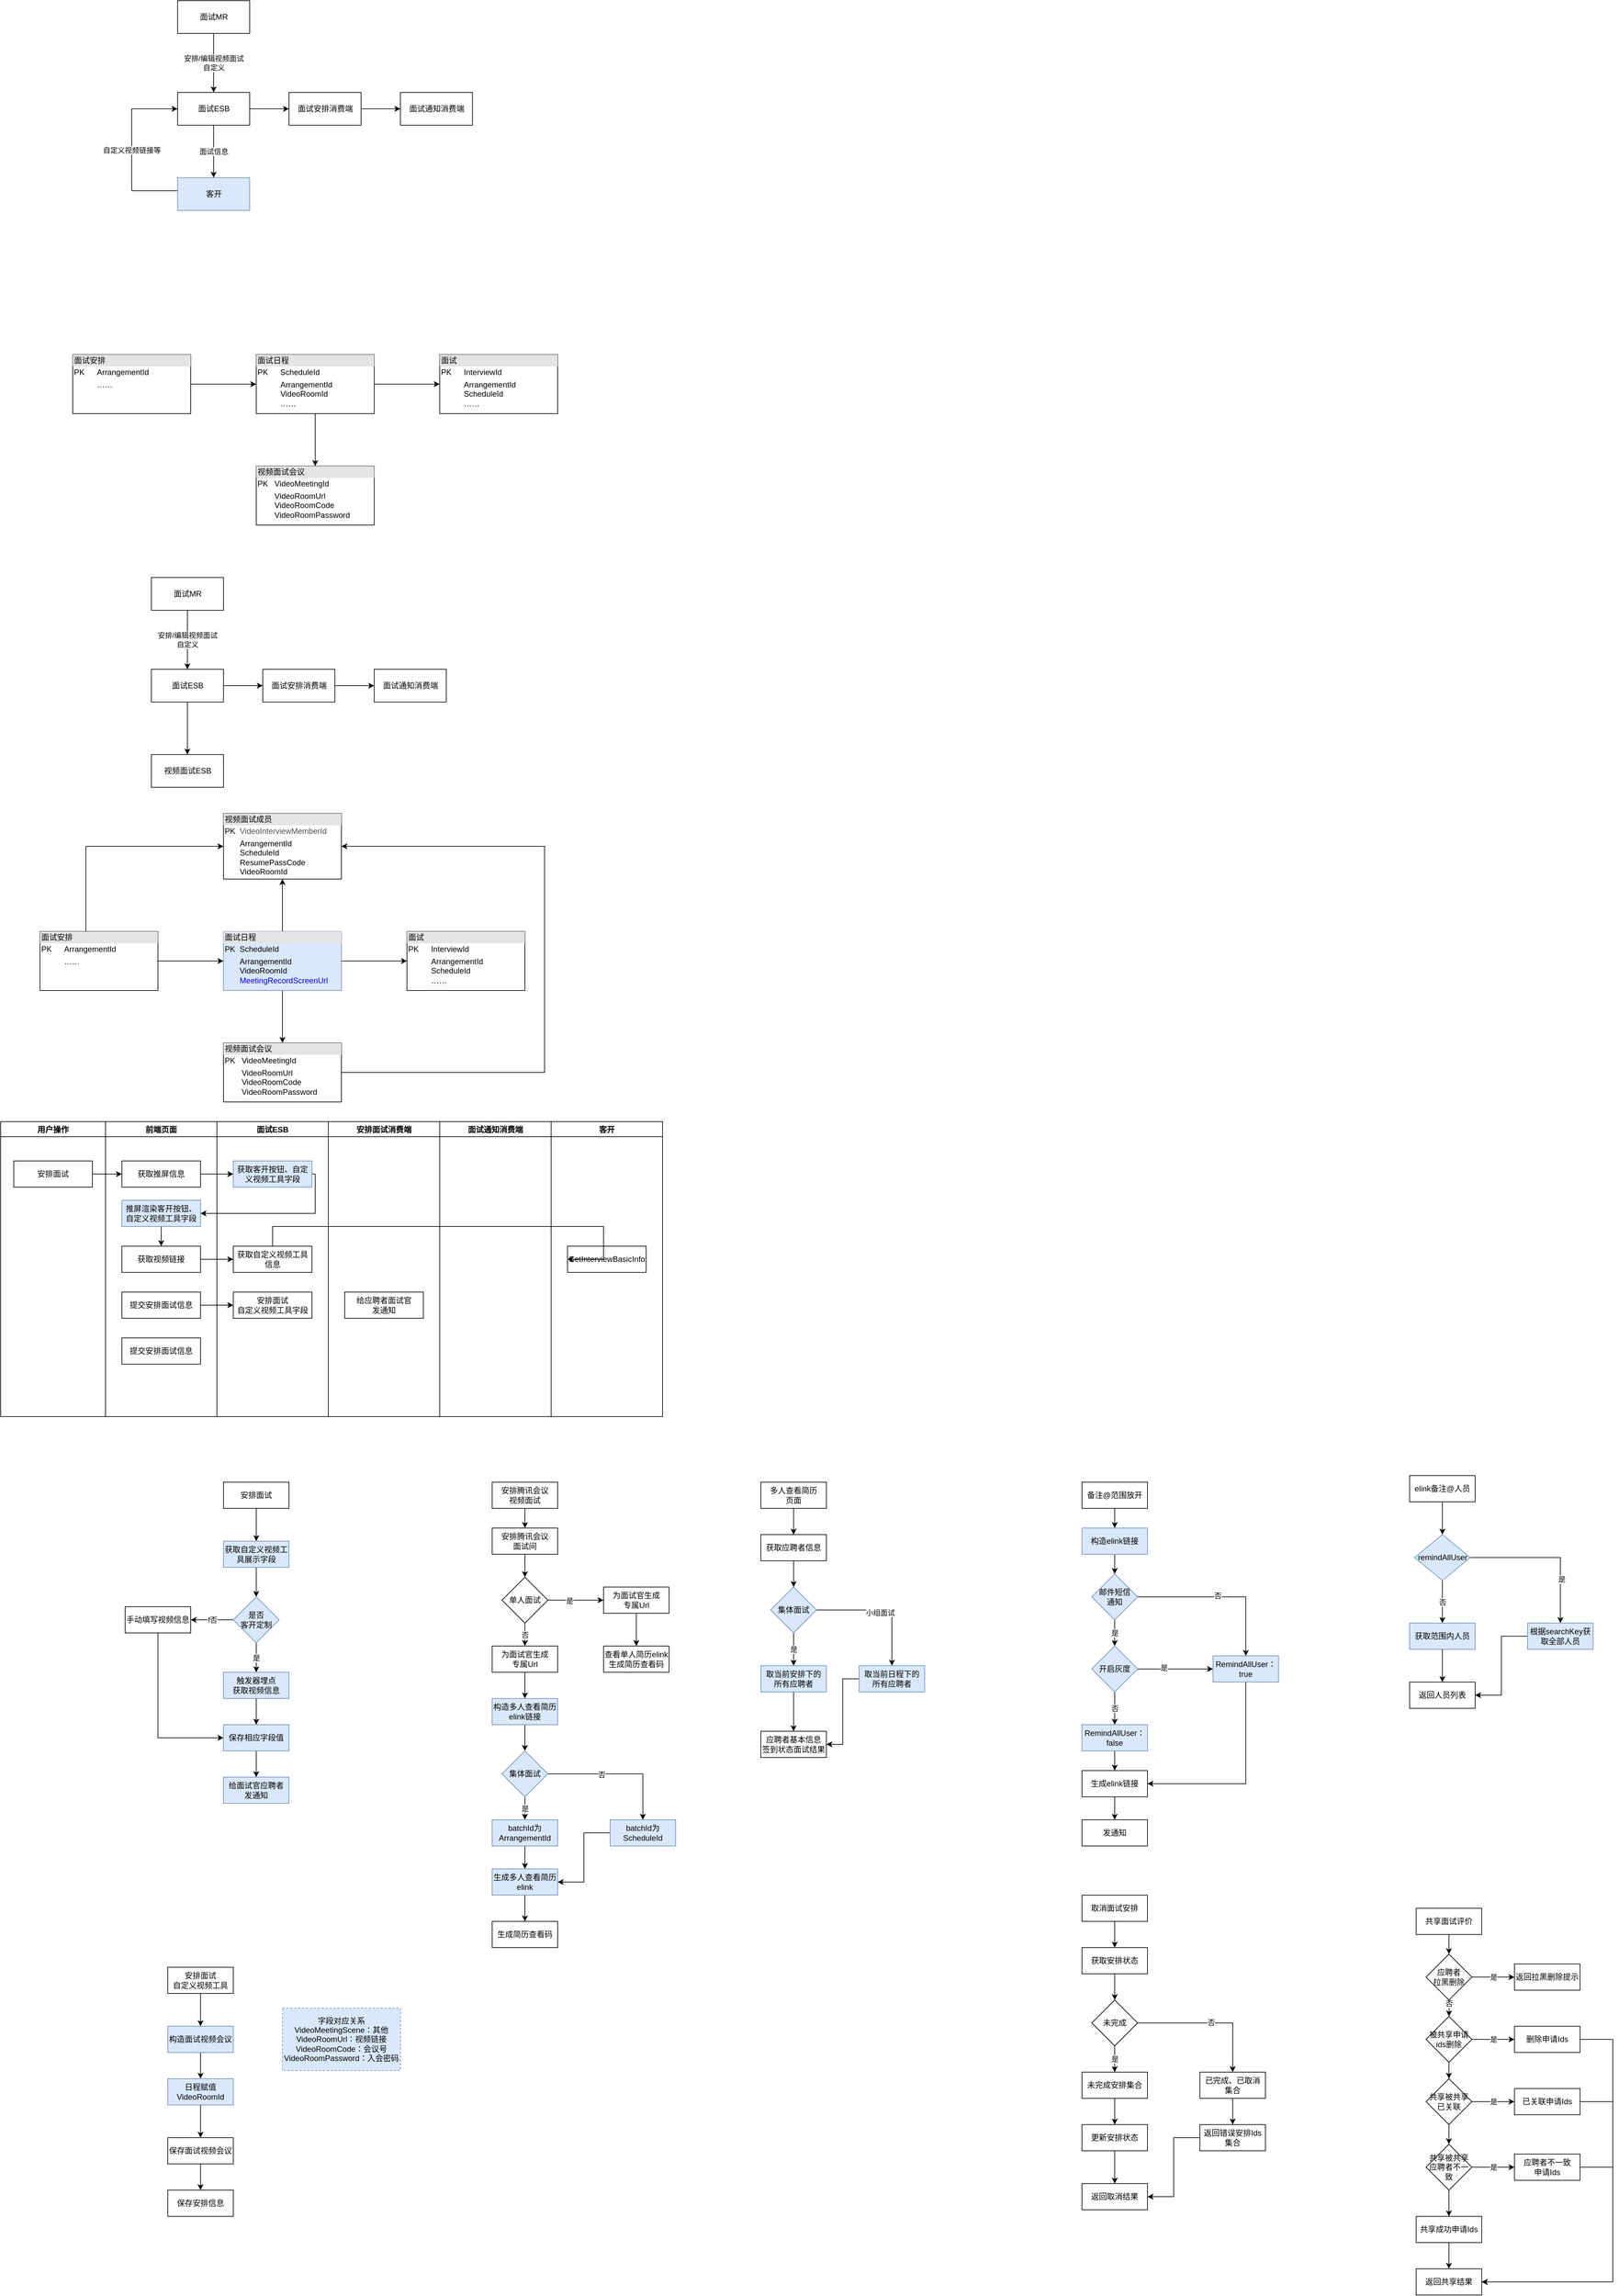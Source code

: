 <mxfile version="17.4.5" type="github">
  <diagram id="0LAJnjRN8uaiDKhzAC2x" name="Page-1">
    <mxGraphModel dx="1038" dy="578" grid="1" gridSize="10" guides="1" tooltips="1" connect="1" arrows="1" fold="1" page="1" pageScale="1" pageWidth="300000" pageHeight="30000" math="0" shadow="0">
      <root>
        <mxCell id="0" />
        <mxCell id="1" parent="0" />
        <mxCell id="yOBWlnK-e6VTriVFLW_p-4" value="安排/编辑视频面试&lt;br&gt;自定义" style="edgeStyle=orthogonalEdgeStyle;rounded=0;orthogonalLoop=1;jettySize=auto;html=1;" parent="1" source="yOBWlnK-e6VTriVFLW_p-1" target="yOBWlnK-e6VTriVFLW_p-2" edge="1">
          <mxGeometry relative="1" as="geometry" />
        </mxCell>
        <mxCell id="yOBWlnK-e6VTriVFLW_p-1" value="面试MR" style="html=1;" parent="1" vertex="1">
          <mxGeometry x="340" y="130" width="110" height="50" as="geometry" />
        </mxCell>
        <mxCell id="yOBWlnK-e6VTriVFLW_p-9" value="" style="edgeStyle=orthogonalEdgeStyle;rounded=0;orthogonalLoop=1;jettySize=auto;html=1;" parent="1" source="yOBWlnK-e6VTriVFLW_p-2" target="yOBWlnK-e6VTriVFLW_p-6" edge="1">
          <mxGeometry relative="1" as="geometry" />
        </mxCell>
        <mxCell id="yOBWlnK-e6VTriVFLW_p-16" value="面试信息" style="edgeStyle=orthogonalEdgeStyle;rounded=0;orthogonalLoop=1;jettySize=auto;html=1;entryX=0.5;entryY=0;entryDx=0;entryDy=0;" parent="1" source="yOBWlnK-e6VTriVFLW_p-2" target="yOBWlnK-e6VTriVFLW_p-15" edge="1">
          <mxGeometry relative="1" as="geometry" />
        </mxCell>
        <mxCell id="yOBWlnK-e6VTriVFLW_p-2" value="面试ESB" style="html=1;" parent="1" vertex="1">
          <mxGeometry x="340" y="270" width="110" height="50" as="geometry" />
        </mxCell>
        <mxCell id="yOBWlnK-e6VTriVFLW_p-11" value="" style="edgeStyle=orthogonalEdgeStyle;rounded=0;orthogonalLoop=1;jettySize=auto;html=1;" parent="1" source="yOBWlnK-e6VTriVFLW_p-6" target="yOBWlnK-e6VTriVFLW_p-7" edge="1">
          <mxGeometry relative="1" as="geometry" />
        </mxCell>
        <mxCell id="yOBWlnK-e6VTriVFLW_p-6" value="面试安排消费端" style="html=1;" parent="1" vertex="1">
          <mxGeometry x="510" y="270" width="110" height="50" as="geometry" />
        </mxCell>
        <mxCell id="yOBWlnK-e6VTriVFLW_p-7" value="面试通知消费端" style="html=1;" parent="1" vertex="1">
          <mxGeometry x="680" y="270" width="110" height="50" as="geometry" />
        </mxCell>
        <mxCell id="yOBWlnK-e6VTriVFLW_p-17" value="自定义视频链接等" style="edgeStyle=orthogonalEdgeStyle;rounded=0;orthogonalLoop=1;jettySize=auto;html=1;entryX=0;entryY=0.5;entryDx=0;entryDy=0;" parent="1" source="yOBWlnK-e6VTriVFLW_p-15" target="yOBWlnK-e6VTriVFLW_p-2" edge="1">
          <mxGeometry relative="1" as="geometry">
            <Array as="points">
              <mxPoint x="270" y="420" />
              <mxPoint x="270" y="295" />
            </Array>
          </mxGeometry>
        </mxCell>
        <mxCell id="yOBWlnK-e6VTriVFLW_p-15" value="客开" style="html=1;fillColor=#dae8fc;strokeColor=#6c8ebf;" parent="1" vertex="1">
          <mxGeometry x="340" y="400" width="110" height="50" as="geometry" />
        </mxCell>
        <mxCell id="yOBWlnK-e6VTriVFLW_p-22" style="edgeStyle=orthogonalEdgeStyle;rounded=0;orthogonalLoop=1;jettySize=auto;html=1;entryX=0;entryY=0.5;entryDx=0;entryDy=0;" parent="1" source="yOBWlnK-e6VTriVFLW_p-18" target="yOBWlnK-e6VTriVFLW_p-19" edge="1">
          <mxGeometry relative="1" as="geometry" />
        </mxCell>
        <mxCell id="yOBWlnK-e6VTriVFLW_p-18" value="&lt;div style=&quot;box-sizing: border-box ; width: 100% ; background: #e4e4e4 ; padding: 2px&quot;&gt;面试安排&lt;/div&gt;&lt;table style=&quot;width: 100% ; font-size: 1em&quot; cellpadding=&quot;2&quot; cellspacing=&quot;0&quot;&gt;&lt;tbody&gt;&lt;tr&gt;&lt;td&gt;PK&lt;/td&gt;&lt;td&gt;ArrangementId&lt;/td&gt;&lt;/tr&gt;&lt;tr&gt;&lt;td&gt;&lt;br&gt;&lt;/td&gt;&lt;td&gt;……&lt;/td&gt;&lt;/tr&gt;&lt;/tbody&gt;&lt;/table&gt;" style="verticalAlign=top;align=left;overflow=fill;html=1;" parent="1" vertex="1">
          <mxGeometry x="180" y="670" width="180" height="90" as="geometry" />
        </mxCell>
        <mxCell id="yOBWlnK-e6VTriVFLW_p-23" style="edgeStyle=orthogonalEdgeStyle;rounded=0;orthogonalLoop=1;jettySize=auto;html=1;" parent="1" source="yOBWlnK-e6VTriVFLW_p-19" target="yOBWlnK-e6VTriVFLW_p-20" edge="1">
          <mxGeometry relative="1" as="geometry" />
        </mxCell>
        <mxCell id="yOBWlnK-e6VTriVFLW_p-24" style="edgeStyle=orthogonalEdgeStyle;rounded=0;orthogonalLoop=1;jettySize=auto;html=1;entryX=0.5;entryY=0;entryDx=0;entryDy=0;" parent="1" source="yOBWlnK-e6VTriVFLW_p-19" target="yOBWlnK-e6VTriVFLW_p-21" edge="1">
          <mxGeometry relative="1" as="geometry" />
        </mxCell>
        <mxCell id="yOBWlnK-e6VTriVFLW_p-19" value="&lt;div style=&quot;box-sizing: border-box ; width: 100% ; background: #e4e4e4 ; padding: 2px&quot;&gt;面试日程&lt;/div&gt;&lt;table style=&quot;width: 100% ; font-size: 1em&quot; cellpadding=&quot;2&quot; cellspacing=&quot;0&quot;&gt;&lt;tbody&gt;&lt;tr&gt;&lt;td&gt;PK&lt;/td&gt;&lt;td&gt;ScheduleId&lt;/td&gt;&lt;/tr&gt;&lt;tr&gt;&lt;td&gt;&lt;br&gt;&lt;/td&gt;&lt;td&gt;ArrangementId&lt;br&gt;VideoRoomId&lt;br&gt;……&lt;/td&gt;&lt;/tr&gt;&lt;/tbody&gt;&lt;/table&gt;" style="verticalAlign=top;align=left;overflow=fill;html=1;" parent="1" vertex="1">
          <mxGeometry x="460" y="670" width="180" height="90" as="geometry" />
        </mxCell>
        <mxCell id="yOBWlnK-e6VTriVFLW_p-20" value="&lt;div style=&quot;box-sizing: border-box ; width: 100% ; background: #e4e4e4 ; padding: 2px&quot;&gt;面试&lt;/div&gt;&lt;table style=&quot;width: 100% ; font-size: 1em&quot; cellpadding=&quot;2&quot; cellspacing=&quot;0&quot;&gt;&lt;tbody&gt;&lt;tr&gt;&lt;td&gt;PK&lt;/td&gt;&lt;td&gt;InterviewId&lt;/td&gt;&lt;/tr&gt;&lt;tr&gt;&lt;td&gt;&lt;br&gt;&lt;/td&gt;&lt;td&gt;ArrangementId&lt;br&gt;ScheduleId&lt;br&gt;……&lt;/td&gt;&lt;/tr&gt;&lt;/tbody&gt;&lt;/table&gt;" style="verticalAlign=top;align=left;overflow=fill;html=1;" parent="1" vertex="1">
          <mxGeometry x="740" y="670" width="180" height="90" as="geometry" />
        </mxCell>
        <mxCell id="yOBWlnK-e6VTriVFLW_p-21" value="&lt;div style=&quot;box-sizing: border-box ; width: 100% ; background: #e4e4e4 ; padding: 2px&quot;&gt;视频面试会议&lt;/div&gt;&lt;table style=&quot;width: 100% ; font-size: 1em&quot; cellpadding=&quot;2&quot; cellspacing=&quot;0&quot;&gt;&lt;tbody&gt;&lt;tr&gt;&lt;td&gt;PK&lt;/td&gt;&lt;td&gt;VideoMeetingId&lt;/td&gt;&lt;/tr&gt;&lt;tr&gt;&lt;td&gt;&lt;br&gt;&lt;/td&gt;&lt;td&gt;VideoRoomUrl&lt;br&gt;VideoRoomCode&lt;br&gt;VideoRoomPassword&lt;br&gt;……&lt;/td&gt;&lt;/tr&gt;&lt;/tbody&gt;&lt;/table&gt;" style="verticalAlign=top;align=left;overflow=fill;html=1;" parent="1" vertex="1">
          <mxGeometry x="460" y="840" width="180" height="90" as="geometry" />
        </mxCell>
        <mxCell id="yOBWlnK-e6VTriVFLW_p-25" value="安排/编辑视频面试&lt;br&gt;自定义" style="edgeStyle=orthogonalEdgeStyle;rounded=0;orthogonalLoop=1;jettySize=auto;html=1;" parent="1" source="yOBWlnK-e6VTriVFLW_p-26" target="yOBWlnK-e6VTriVFLW_p-29" edge="1">
          <mxGeometry relative="1" as="geometry" />
        </mxCell>
        <mxCell id="yOBWlnK-e6VTriVFLW_p-26" value="面试MR" style="html=1;" parent="1" vertex="1">
          <mxGeometry x="300" y="1010" width="110" height="50" as="geometry" />
        </mxCell>
        <mxCell id="yOBWlnK-e6VTriVFLW_p-27" value="" style="edgeStyle=orthogonalEdgeStyle;rounded=0;orthogonalLoop=1;jettySize=auto;html=1;" parent="1" source="yOBWlnK-e6VTriVFLW_p-29" target="yOBWlnK-e6VTriVFLW_p-31" edge="1">
          <mxGeometry relative="1" as="geometry" />
        </mxCell>
        <mxCell id="yOBWlnK-e6VTriVFLW_p-28" value="" style="edgeStyle=orthogonalEdgeStyle;rounded=0;orthogonalLoop=1;jettySize=auto;html=1;entryX=0.5;entryY=0;entryDx=0;entryDy=0;" parent="1" source="yOBWlnK-e6VTriVFLW_p-29" target="yOBWlnK-e6VTriVFLW_p-34" edge="1">
          <mxGeometry relative="1" as="geometry" />
        </mxCell>
        <mxCell id="yOBWlnK-e6VTriVFLW_p-29" value="面试ESB" style="html=1;" parent="1" vertex="1">
          <mxGeometry x="300" y="1150" width="110" height="50" as="geometry" />
        </mxCell>
        <mxCell id="yOBWlnK-e6VTriVFLW_p-30" value="" style="edgeStyle=orthogonalEdgeStyle;rounded=0;orthogonalLoop=1;jettySize=auto;html=1;" parent="1" source="yOBWlnK-e6VTriVFLW_p-31" target="yOBWlnK-e6VTriVFLW_p-32" edge="1">
          <mxGeometry relative="1" as="geometry" />
        </mxCell>
        <mxCell id="yOBWlnK-e6VTriVFLW_p-31" value="面试安排消费端" style="html=1;" parent="1" vertex="1">
          <mxGeometry x="470" y="1150" width="110" height="50" as="geometry" />
        </mxCell>
        <mxCell id="yOBWlnK-e6VTriVFLW_p-32" value="面试通知消费端" style="html=1;" parent="1" vertex="1">
          <mxGeometry x="640" y="1150" width="110" height="50" as="geometry" />
        </mxCell>
        <mxCell id="yOBWlnK-e6VTriVFLW_p-34" value="视频面试ESB" style="html=1;" parent="1" vertex="1">
          <mxGeometry x="300" y="1280" width="110" height="50" as="geometry" />
        </mxCell>
        <mxCell id="yOBWlnK-e6VTriVFLW_p-35" style="edgeStyle=orthogonalEdgeStyle;rounded=0;orthogonalLoop=1;jettySize=auto;html=1;entryX=0;entryY=0.5;entryDx=0;entryDy=0;" parent="1" source="yOBWlnK-e6VTriVFLW_p-36" target="yOBWlnK-e6VTriVFLW_p-39" edge="1">
          <mxGeometry relative="1" as="geometry" />
        </mxCell>
        <mxCell id="L0MEZrE-DLsut9pZWQ_O-76" style="edgeStyle=orthogonalEdgeStyle;rounded=0;orthogonalLoop=1;jettySize=auto;html=1;entryX=0;entryY=0.5;entryDx=0;entryDy=0;labelBackgroundColor=#FFFFFF;" parent="1" source="yOBWlnK-e6VTriVFLW_p-36" target="L0MEZrE-DLsut9pZWQ_O-75" edge="1">
          <mxGeometry relative="1" as="geometry">
            <Array as="points">
              <mxPoint x="200" y="1420" />
            </Array>
          </mxGeometry>
        </mxCell>
        <mxCell id="yOBWlnK-e6VTriVFLW_p-36" value="&lt;div style=&quot;box-sizing: border-box ; width: 100% ; background: #e4e4e4 ; padding: 2px&quot;&gt;面试安排&lt;/div&gt;&lt;table style=&quot;width: 100% ; font-size: 1em&quot; cellpadding=&quot;2&quot; cellspacing=&quot;0&quot;&gt;&lt;tbody&gt;&lt;tr&gt;&lt;td&gt;PK&lt;/td&gt;&lt;td&gt;ArrangementId&lt;/td&gt;&lt;/tr&gt;&lt;tr&gt;&lt;td&gt;&lt;br&gt;&lt;/td&gt;&lt;td&gt;……&lt;/td&gt;&lt;/tr&gt;&lt;/tbody&gt;&lt;/table&gt;" style="verticalAlign=top;align=left;overflow=fill;html=1;" parent="1" vertex="1">
          <mxGeometry x="130" y="1550" width="180" height="90" as="geometry" />
        </mxCell>
        <mxCell id="yOBWlnK-e6VTriVFLW_p-37" style="edgeStyle=orthogonalEdgeStyle;rounded=0;orthogonalLoop=1;jettySize=auto;html=1;" parent="1" source="yOBWlnK-e6VTriVFLW_p-39" target="yOBWlnK-e6VTriVFLW_p-40" edge="1">
          <mxGeometry relative="1" as="geometry" />
        </mxCell>
        <mxCell id="yOBWlnK-e6VTriVFLW_p-38" style="edgeStyle=orthogonalEdgeStyle;rounded=0;orthogonalLoop=1;jettySize=auto;html=1;entryX=0.5;entryY=0;entryDx=0;entryDy=0;" parent="1" source="yOBWlnK-e6VTriVFLW_p-39" target="yOBWlnK-e6VTriVFLW_p-41" edge="1">
          <mxGeometry relative="1" as="geometry" />
        </mxCell>
        <mxCell id="L0MEZrE-DLsut9pZWQ_O-77" style="edgeStyle=orthogonalEdgeStyle;rounded=0;orthogonalLoop=1;jettySize=auto;html=1;entryX=0.5;entryY=1;entryDx=0;entryDy=0;labelBackgroundColor=#FFFFFF;" parent="1" source="yOBWlnK-e6VTriVFLW_p-39" target="L0MEZrE-DLsut9pZWQ_O-75" edge="1">
          <mxGeometry relative="1" as="geometry" />
        </mxCell>
        <mxCell id="yOBWlnK-e6VTriVFLW_p-39" value="&lt;div style=&quot;box-sizing: border-box ; width: 100% ; background: #e4e4e4 ; padding: 2px&quot;&gt;面试日程&lt;/div&gt;&lt;table style=&quot;width: 100% ; font-size: 1em&quot; cellpadding=&quot;2&quot; cellspacing=&quot;0&quot;&gt;&lt;tbody&gt;&lt;tr&gt;&lt;td&gt;PK&lt;/td&gt;&lt;td&gt;ScheduleId&lt;/td&gt;&lt;/tr&gt;&lt;tr&gt;&lt;td&gt;&lt;br&gt;&lt;/td&gt;&lt;td&gt;ArrangementId&lt;br&gt;VideoRoomId&lt;br&gt;&lt;font color=&quot;#0000ff&quot;&gt;MeetingRecordScreenUrl&lt;/font&gt;&lt;br&gt;……&lt;/td&gt;&lt;/tr&gt;&lt;/tbody&gt;&lt;/table&gt;" style="verticalAlign=top;align=left;overflow=fill;html=1;fillColor=#dae8fc;strokeColor=#6c8ebf;" parent="1" vertex="1">
          <mxGeometry x="410" y="1550" width="180" height="90" as="geometry" />
        </mxCell>
        <mxCell id="yOBWlnK-e6VTriVFLW_p-40" value="&lt;div style=&quot;box-sizing: border-box ; width: 100% ; background: #e4e4e4 ; padding: 2px&quot;&gt;面试&lt;/div&gt;&lt;table style=&quot;width: 100% ; font-size: 1em&quot; cellpadding=&quot;2&quot; cellspacing=&quot;0&quot;&gt;&lt;tbody&gt;&lt;tr&gt;&lt;td&gt;PK&lt;/td&gt;&lt;td&gt;InterviewId&lt;/td&gt;&lt;/tr&gt;&lt;tr&gt;&lt;td&gt;&lt;br&gt;&lt;/td&gt;&lt;td&gt;ArrangementId&lt;br&gt;ScheduleId&lt;br&gt;……&lt;/td&gt;&lt;/tr&gt;&lt;/tbody&gt;&lt;/table&gt;" style="verticalAlign=top;align=left;overflow=fill;html=1;" parent="1" vertex="1">
          <mxGeometry x="690" y="1550" width="180" height="90" as="geometry" />
        </mxCell>
        <mxCell id="L0MEZrE-DLsut9pZWQ_O-78" style="edgeStyle=orthogonalEdgeStyle;rounded=0;orthogonalLoop=1;jettySize=auto;html=1;entryX=1;entryY=0.5;entryDx=0;entryDy=0;labelBackgroundColor=#FFFFFF;" parent="1" source="yOBWlnK-e6VTriVFLW_p-41" target="L0MEZrE-DLsut9pZWQ_O-75" edge="1">
          <mxGeometry relative="1" as="geometry">
            <Array as="points">
              <mxPoint x="900" y="1765" />
              <mxPoint x="900" y="1420" />
            </Array>
          </mxGeometry>
        </mxCell>
        <mxCell id="yOBWlnK-e6VTriVFLW_p-41" value="&lt;div style=&quot;box-sizing: border-box ; width: 100% ; background: #e4e4e4 ; padding: 2px&quot;&gt;视频面试会议&lt;/div&gt;&lt;table style=&quot;width: 100% ; font-size: 1em&quot; cellpadding=&quot;2&quot; cellspacing=&quot;0&quot;&gt;&lt;tbody&gt;&lt;tr&gt;&lt;td&gt;PK&lt;/td&gt;&lt;td&gt;VideoMeetingId&lt;/td&gt;&lt;/tr&gt;&lt;tr&gt;&lt;td&gt;&lt;br&gt;&lt;/td&gt;&lt;td&gt;VideoRoomUrl&lt;br&gt;VideoRoomCode&lt;br&gt;VideoRoomPassword&lt;br&gt;……&lt;/td&gt;&lt;/tr&gt;&lt;/tbody&gt;&lt;/table&gt;" style="verticalAlign=top;align=left;overflow=fill;html=1;" parent="1" vertex="1">
          <mxGeometry x="410" y="1720" width="180" height="90" as="geometry" />
        </mxCell>
        <mxCell id="yOBWlnK-e6VTriVFLW_p-42" value="用户操作" style="swimlane;fontColor=#000000;" parent="1" vertex="1">
          <mxGeometry x="70" y="1840" width="160" height="450" as="geometry" />
        </mxCell>
        <mxCell id="yOBWlnK-e6VTriVFLW_p-48" value="安排面试" style="rounded=0;whiteSpace=wrap;html=1;fontColor=#000000;" parent="yOBWlnK-e6VTriVFLW_p-42" vertex="1">
          <mxGeometry x="20" y="60" width="120" height="40" as="geometry" />
        </mxCell>
        <mxCell id="yOBWlnK-e6VTriVFLW_p-43" value="前端页面" style="swimlane;fontColor=#000000;" parent="1" vertex="1">
          <mxGeometry x="230" y="1840" width="170" height="450" as="geometry" />
        </mxCell>
        <mxCell id="yOBWlnK-e6VTriVFLW_p-51" value="获取推屏信息" style="rounded=0;whiteSpace=wrap;html=1;fontColor=#000000;" parent="yOBWlnK-e6VTriVFLW_p-43" vertex="1">
          <mxGeometry x="25" y="60" width="120" height="40" as="geometry" />
        </mxCell>
        <mxCell id="yOBWlnK-e6VTriVFLW_p-71" value="" style="edgeStyle=orthogonalEdgeStyle;rounded=0;orthogonalLoop=1;jettySize=auto;html=1;fontColor=#000000;" parent="yOBWlnK-e6VTriVFLW_p-43" source="yOBWlnK-e6VTriVFLW_p-57" target="yOBWlnK-e6VTriVFLW_p-70" edge="1">
          <mxGeometry relative="1" as="geometry" />
        </mxCell>
        <mxCell id="yOBWlnK-e6VTriVFLW_p-57" value="推屏渲染客开按钮、自定义视频工具字段" style="rounded=0;whiteSpace=wrap;html=1;fillColor=#dae8fc;strokeColor=#6c8ebf;" parent="yOBWlnK-e6VTriVFLW_p-43" vertex="1">
          <mxGeometry x="25" y="120" width="120" height="40" as="geometry" />
        </mxCell>
        <mxCell id="yOBWlnK-e6VTriVFLW_p-60" value="提交安排面试信息" style="rounded=0;whiteSpace=wrap;html=1;fontColor=#000000;" parent="yOBWlnK-e6VTriVFLW_p-43" vertex="1">
          <mxGeometry x="25" y="330" width="120" height="40" as="geometry" />
        </mxCell>
        <mxCell id="yOBWlnK-e6VTriVFLW_p-65" value="提交安排面试信息" style="rounded=0;whiteSpace=wrap;html=1;fontColor=#000000;" parent="yOBWlnK-e6VTriVFLW_p-43" vertex="1">
          <mxGeometry x="25" y="260" width="120" height="40" as="geometry" />
        </mxCell>
        <mxCell id="yOBWlnK-e6VTriVFLW_p-70" value="获取视频链接" style="rounded=0;whiteSpace=wrap;html=1;fontColor=#000000;" parent="yOBWlnK-e6VTriVFLW_p-43" vertex="1">
          <mxGeometry x="25" y="190" width="120" height="40" as="geometry" />
        </mxCell>
        <mxCell id="yOBWlnK-e6VTriVFLW_p-44" value="面试ESB" style="swimlane;fontColor=#000000;" parent="1" vertex="1">
          <mxGeometry x="400" y="1840" width="170" height="450" as="geometry" />
        </mxCell>
        <mxCell id="yOBWlnK-e6VTriVFLW_p-52" value="获取客开按钮、自定义视频工具字段" style="rounded=0;whiteSpace=wrap;html=1;fillColor=#dae8fc;strokeColor=#6c8ebf;" parent="yOBWlnK-e6VTriVFLW_p-44" vertex="1">
          <mxGeometry x="25" y="60" width="120" height="40" as="geometry" />
        </mxCell>
        <mxCell id="yOBWlnK-e6VTriVFLW_p-67" value="安排面试&lt;br&gt;自定义视频工具字段" style="rounded=0;whiteSpace=wrap;html=1;fontColor=#000000;" parent="yOBWlnK-e6VTriVFLW_p-44" vertex="1">
          <mxGeometry x="25" y="260" width="120" height="40" as="geometry" />
        </mxCell>
        <mxCell id="yOBWlnK-e6VTriVFLW_p-72" value="获取自定义视频工具信息" style="rounded=0;whiteSpace=wrap;html=1;fontColor=#000000;" parent="yOBWlnK-e6VTriVFLW_p-44" vertex="1">
          <mxGeometry x="25" y="190" width="120" height="40" as="geometry" />
        </mxCell>
        <mxCell id="yOBWlnK-e6VTriVFLW_p-45" value="安排面试消费端" style="swimlane;fontColor=#000000;" parent="1" vertex="1">
          <mxGeometry x="570" y="1840" width="170" height="450" as="geometry" />
        </mxCell>
        <mxCell id="yOBWlnK-e6VTriVFLW_p-69" value="给应聘者面试官&lt;br&gt;发通知" style="rounded=0;whiteSpace=wrap;html=1;fontColor=#000000;" parent="yOBWlnK-e6VTriVFLW_p-45" vertex="1">
          <mxGeometry x="25" y="260" width="120" height="40" as="geometry" />
        </mxCell>
        <mxCell id="yOBWlnK-e6VTriVFLW_p-46" value="面试通知消费端" style="swimlane;fontColor=#000000;" parent="1" vertex="1">
          <mxGeometry x="740" y="1840" width="170" height="450" as="geometry" />
        </mxCell>
        <mxCell id="yOBWlnK-e6VTriVFLW_p-47" value="客开" style="swimlane;fontColor=#000000;" parent="1" vertex="1">
          <mxGeometry x="910" y="1840" width="170" height="450" as="geometry" />
        </mxCell>
        <mxCell id="yOBWlnK-e6VTriVFLW_p-53" value="GetInterviewBasicInfo" style="rounded=0;whiteSpace=wrap;html=1;fontColor=#000000;" parent="yOBWlnK-e6VTriVFLW_p-47" vertex="1">
          <mxGeometry x="25" y="190" width="120" height="40" as="geometry" />
        </mxCell>
        <mxCell id="yOBWlnK-e6VTriVFLW_p-54" style="edgeStyle=orthogonalEdgeStyle;rounded=0;orthogonalLoop=1;jettySize=auto;html=1;entryX=0;entryY=0.5;entryDx=0;entryDy=0;fontColor=#000000;" parent="1" source="yOBWlnK-e6VTriVFLW_p-48" target="yOBWlnK-e6VTriVFLW_p-51" edge="1">
          <mxGeometry relative="1" as="geometry" />
        </mxCell>
        <mxCell id="yOBWlnK-e6VTriVFLW_p-55" style="edgeStyle=orthogonalEdgeStyle;rounded=0;orthogonalLoop=1;jettySize=auto;html=1;fontColor=#000000;" parent="1" source="yOBWlnK-e6VTriVFLW_p-51" target="yOBWlnK-e6VTriVFLW_p-52" edge="1">
          <mxGeometry relative="1" as="geometry" />
        </mxCell>
        <mxCell id="yOBWlnK-e6VTriVFLW_p-58" style="edgeStyle=orthogonalEdgeStyle;rounded=0;orthogonalLoop=1;jettySize=auto;html=1;entryX=1;entryY=0.5;entryDx=0;entryDy=0;fontColor=#000000;" parent="1" source="yOBWlnK-e6VTriVFLW_p-52" target="yOBWlnK-e6VTriVFLW_p-57" edge="1">
          <mxGeometry relative="1" as="geometry">
            <Array as="points">
              <mxPoint x="550" y="1920" />
              <mxPoint x="550" y="1980" />
            </Array>
          </mxGeometry>
        </mxCell>
        <mxCell id="yOBWlnK-e6VTriVFLW_p-68" value="" style="edgeStyle=orthogonalEdgeStyle;rounded=0;orthogonalLoop=1;jettySize=auto;html=1;fontColor=#000000;" parent="1" source="yOBWlnK-e6VTriVFLW_p-65" target="yOBWlnK-e6VTriVFLW_p-67" edge="1">
          <mxGeometry relative="1" as="geometry" />
        </mxCell>
        <mxCell id="yOBWlnK-e6VTriVFLW_p-73" value="" style="edgeStyle=orthogonalEdgeStyle;rounded=0;orthogonalLoop=1;jettySize=auto;html=1;fontColor=#000000;" parent="1" source="yOBWlnK-e6VTriVFLW_p-70" target="yOBWlnK-e6VTriVFLW_p-72" edge="1">
          <mxGeometry relative="1" as="geometry" />
        </mxCell>
        <mxCell id="yOBWlnK-e6VTriVFLW_p-74" style="edgeStyle=orthogonalEdgeStyle;rounded=0;orthogonalLoop=1;jettySize=auto;html=1;entryX=0;entryY=0.5;entryDx=0;entryDy=0;fontColor=#000000;" parent="1" source="yOBWlnK-e6VTriVFLW_p-72" target="yOBWlnK-e6VTriVFLW_p-53" edge="1">
          <mxGeometry relative="1" as="geometry">
            <Array as="points">
              <mxPoint x="485" y="2000" />
              <mxPoint x="990" y="2000" />
              <mxPoint x="990" y="2050" />
            </Array>
          </mxGeometry>
        </mxCell>
        <mxCell id="yOBWlnK-e6VTriVFLW_p-87" value="" style="edgeStyle=orthogonalEdgeStyle;rounded=0;orthogonalLoop=1;jettySize=auto;html=1;fontColor=#000000;" parent="1" source="yOBWlnK-e6VTriVFLW_p-76" target="yOBWlnK-e6VTriVFLW_p-82" edge="1">
          <mxGeometry relative="1" as="geometry" />
        </mxCell>
        <mxCell id="yOBWlnK-e6VTriVFLW_p-76" value="安排面试" style="rounded=0;whiteSpace=wrap;html=1;fontColor=#000000;" parent="1" vertex="1">
          <mxGeometry x="410" y="2390" width="100" height="40" as="geometry" />
        </mxCell>
        <mxCell id="yOBWlnK-e6VTriVFLW_p-92" value="" style="edgeStyle=orthogonalEdgeStyle;rounded=0;orthogonalLoop=1;jettySize=auto;html=1;fontColor=#000000;" parent="1" source="yOBWlnK-e6VTriVFLW_p-77" target="yOBWlnK-e6VTriVFLW_p-83" edge="1">
          <mxGeometry relative="1" as="geometry" />
        </mxCell>
        <mxCell id="yOBWlnK-e6VTriVFLW_p-77" value="触发器埋点&lt;br&gt;获取视频信息" style="rounded=0;whiteSpace=wrap;html=1;fillColor=#dae8fc;strokeColor=#6c8ebf;" parent="1" vertex="1">
          <mxGeometry x="410" y="2680" width="100" height="40" as="geometry" />
        </mxCell>
        <mxCell id="yOBWlnK-e6VTriVFLW_p-89" value="f否" style="edgeStyle=orthogonalEdgeStyle;rounded=0;orthogonalLoop=1;jettySize=auto;html=1;fontColor=#000000;" parent="1" source="yOBWlnK-e6VTriVFLW_p-78" target="yOBWlnK-e6VTriVFLW_p-79" edge="1">
          <mxGeometry relative="1" as="geometry" />
        </mxCell>
        <mxCell id="yOBWlnK-e6VTriVFLW_p-91" value="是" style="edgeStyle=orthogonalEdgeStyle;rounded=0;orthogonalLoop=1;jettySize=auto;html=1;fontColor=#000000;" parent="1" source="yOBWlnK-e6VTriVFLW_p-78" target="yOBWlnK-e6VTriVFLW_p-77" edge="1">
          <mxGeometry relative="1" as="geometry" />
        </mxCell>
        <mxCell id="yOBWlnK-e6VTriVFLW_p-78" value="是否&lt;br&gt;客开定制" style="rhombus;whiteSpace=wrap;html=1;fillColor=#dae8fc;strokeColor=#6c8ebf;" parent="1" vertex="1">
          <mxGeometry x="425" y="2565" width="70" height="70" as="geometry" />
        </mxCell>
        <mxCell id="yOBWlnK-e6VTriVFLW_p-90" style="edgeStyle=orthogonalEdgeStyle;rounded=0;orthogonalLoop=1;jettySize=auto;html=1;entryX=0;entryY=0.5;entryDx=0;entryDy=0;fontColor=#000000;" parent="1" source="yOBWlnK-e6VTriVFLW_p-79" target="yOBWlnK-e6VTriVFLW_p-83" edge="1">
          <mxGeometry relative="1" as="geometry">
            <Array as="points">
              <mxPoint x="310" y="2780" />
            </Array>
          </mxGeometry>
        </mxCell>
        <mxCell id="yOBWlnK-e6VTriVFLW_p-79" value="手动填写视频信息" style="rounded=0;whiteSpace=wrap;html=1;fontColor=#000000;" parent="1" vertex="1">
          <mxGeometry x="260" y="2580" width="100" height="40" as="geometry" />
        </mxCell>
        <mxCell id="yOBWlnK-e6VTriVFLW_p-88" value="" style="edgeStyle=orthogonalEdgeStyle;rounded=0;orthogonalLoop=1;jettySize=auto;html=1;fontColor=#000000;" parent="1" source="yOBWlnK-e6VTriVFLW_p-82" target="yOBWlnK-e6VTriVFLW_p-78" edge="1">
          <mxGeometry relative="1" as="geometry" />
        </mxCell>
        <mxCell id="yOBWlnK-e6VTriVFLW_p-82" value="获取自定义视频工具展示字段" style="rounded=0;whiteSpace=wrap;html=1;fillColor=#dae8fc;strokeColor=#6c8ebf;" parent="1" vertex="1">
          <mxGeometry x="410" y="2480" width="100" height="40" as="geometry" />
        </mxCell>
        <mxCell id="yOBWlnK-e6VTriVFLW_p-93" value="" style="edgeStyle=orthogonalEdgeStyle;rounded=0;orthogonalLoop=1;jettySize=auto;html=1;fontColor=#000000;" parent="1" source="yOBWlnK-e6VTriVFLW_p-83" target="yOBWlnK-e6VTriVFLW_p-84" edge="1">
          <mxGeometry relative="1" as="geometry" />
        </mxCell>
        <mxCell id="yOBWlnK-e6VTriVFLW_p-83" value="保存相应字段值" style="rounded=0;whiteSpace=wrap;html=1;fillColor=#dae8fc;strokeColor=#6c8ebf;" parent="1" vertex="1">
          <mxGeometry x="410" y="2760" width="100" height="40" as="geometry" />
        </mxCell>
        <mxCell id="yOBWlnK-e6VTriVFLW_p-84" value="给面试官应聘者&lt;br&gt;发通知" style="rounded=0;whiteSpace=wrap;html=1;fillColor=#dae8fc;strokeColor=#6c8ebf;" parent="1" vertex="1">
          <mxGeometry x="410" y="2840" width="100" height="40" as="geometry" />
        </mxCell>
        <mxCell id="L0MEZrE-DLsut9pZWQ_O-9" value="" style="edgeStyle=orthogonalEdgeStyle;rounded=0;orthogonalLoop=1;jettySize=auto;html=1;" parent="1" source="L0MEZrE-DLsut9pZWQ_O-1" target="L0MEZrE-DLsut9pZWQ_O-2" edge="1">
          <mxGeometry relative="1" as="geometry" />
        </mxCell>
        <mxCell id="L0MEZrE-DLsut9pZWQ_O-1" value="安排腾讯会议&lt;br&gt;视频面试" style="rounded=0;whiteSpace=wrap;html=1;fontColor=#000000;" parent="1" vertex="1">
          <mxGeometry x="820" y="2390" width="100" height="40" as="geometry" />
        </mxCell>
        <mxCell id="L0MEZrE-DLsut9pZWQ_O-10" value="" style="edgeStyle=orthogonalEdgeStyle;rounded=0;orthogonalLoop=1;jettySize=auto;html=1;" parent="1" source="L0MEZrE-DLsut9pZWQ_O-2" target="L0MEZrE-DLsut9pZWQ_O-3" edge="1">
          <mxGeometry relative="1" as="geometry" />
        </mxCell>
        <mxCell id="L0MEZrE-DLsut9pZWQ_O-2" value="安排腾讯会议&lt;br&gt;面试间" style="rounded=0;whiteSpace=wrap;html=1;fontColor=#000000;" parent="1" vertex="1">
          <mxGeometry x="820" y="2460" width="100" height="40" as="geometry" />
        </mxCell>
        <mxCell id="L0MEZrE-DLsut9pZWQ_O-11" value="" style="edgeStyle=orthogonalEdgeStyle;rounded=0;orthogonalLoop=1;jettySize=auto;html=1;" parent="1" source="L0MEZrE-DLsut9pZWQ_O-3" target="L0MEZrE-DLsut9pZWQ_O-4" edge="1">
          <mxGeometry relative="1" as="geometry" />
        </mxCell>
        <mxCell id="L0MEZrE-DLsut9pZWQ_O-12" value="是" style="edgeLabel;html=1;align=center;verticalAlign=middle;resizable=0;points=[];" parent="L0MEZrE-DLsut9pZWQ_O-11" vertex="1" connectable="0">
          <mxGeometry x="-0.228" y="-1" relative="1" as="geometry">
            <mxPoint as="offset" />
          </mxGeometry>
        </mxCell>
        <mxCell id="L0MEZrE-DLsut9pZWQ_O-13" value="否" style="edgeStyle=orthogonalEdgeStyle;rounded=0;orthogonalLoop=1;jettySize=auto;html=1;" parent="1" source="L0MEZrE-DLsut9pZWQ_O-3" target="L0MEZrE-DLsut9pZWQ_O-6" edge="1">
          <mxGeometry relative="1" as="geometry" />
        </mxCell>
        <mxCell id="L0MEZrE-DLsut9pZWQ_O-3" value="单人面试" style="rhombus;whiteSpace=wrap;html=1;" parent="1" vertex="1">
          <mxGeometry x="835" y="2535" width="70" height="70" as="geometry" />
        </mxCell>
        <mxCell id="L0MEZrE-DLsut9pZWQ_O-14" value="" style="edgeStyle=orthogonalEdgeStyle;rounded=0;orthogonalLoop=1;jettySize=auto;html=1;" parent="1" source="L0MEZrE-DLsut9pZWQ_O-4" target="L0MEZrE-DLsut9pZWQ_O-5" edge="1">
          <mxGeometry relative="1" as="geometry" />
        </mxCell>
        <mxCell id="L0MEZrE-DLsut9pZWQ_O-4" value="为面试官生成&lt;br&gt;专属Url" style="rounded=0;whiteSpace=wrap;html=1;fontColor=#000000;" parent="1" vertex="1">
          <mxGeometry x="990" y="2550" width="100" height="40" as="geometry" />
        </mxCell>
        <mxCell id="L0MEZrE-DLsut9pZWQ_O-5" value="查看单人简历elink&lt;br&gt;生成简历查看码" style="rounded=0;whiteSpace=wrap;html=1;fontColor=#000000;" parent="1" vertex="1">
          <mxGeometry x="990" y="2640" width="100" height="40" as="geometry" />
        </mxCell>
        <mxCell id="L0MEZrE-DLsut9pZWQ_O-15" value="" style="edgeStyle=orthogonalEdgeStyle;rounded=0;orthogonalLoop=1;jettySize=auto;html=1;" parent="1" source="L0MEZrE-DLsut9pZWQ_O-6" target="L0MEZrE-DLsut9pZWQ_O-7" edge="1">
          <mxGeometry relative="1" as="geometry" />
        </mxCell>
        <mxCell id="L0MEZrE-DLsut9pZWQ_O-6" value="为面试官生成&lt;br&gt;专属Url" style="rounded=0;whiteSpace=wrap;html=1;fontColor=#000000;" parent="1" vertex="1">
          <mxGeometry x="820" y="2640" width="100" height="40" as="geometry" />
        </mxCell>
        <mxCell id="L0MEZrE-DLsut9pZWQ_O-42" value="" style="edgeStyle=orthogonalEdgeStyle;rounded=0;orthogonalLoop=1;jettySize=auto;html=1;labelBackgroundColor=#99FFFF;" parent="1" source="L0MEZrE-DLsut9pZWQ_O-7" target="L0MEZrE-DLsut9pZWQ_O-30" edge="1">
          <mxGeometry relative="1" as="geometry" />
        </mxCell>
        <mxCell id="L0MEZrE-DLsut9pZWQ_O-7" value="构造多人查看简历elink链接" style="rounded=0;whiteSpace=wrap;html=1;fillColor=#dae8fc;strokeColor=#6c8ebf;" parent="1" vertex="1">
          <mxGeometry x="820" y="2720" width="100" height="40" as="geometry" />
        </mxCell>
        <mxCell id="L0MEZrE-DLsut9pZWQ_O-44" value="" style="edgeStyle=orthogonalEdgeStyle;rounded=0;orthogonalLoop=1;jettySize=auto;html=1;labelBackgroundColor=#99FFFF;" parent="1" source="L0MEZrE-DLsut9pZWQ_O-18" target="L0MEZrE-DLsut9pZWQ_O-43" edge="1">
          <mxGeometry relative="1" as="geometry" />
        </mxCell>
        <mxCell id="L0MEZrE-DLsut9pZWQ_O-18" value="多人查看简历&lt;br&gt;页面" style="rounded=0;whiteSpace=wrap;html=1;fontColor=#000000;" parent="1" vertex="1">
          <mxGeometry x="1230" y="2390" width="100" height="40" as="geometry" />
        </mxCell>
        <mxCell id="L0MEZrE-DLsut9pZWQ_O-48" value="是" style="edgeStyle=orthogonalEdgeStyle;rounded=0;orthogonalLoop=1;jettySize=auto;html=1;labelBackgroundColor=#FFFFFF;" parent="1" source="L0MEZrE-DLsut9pZWQ_O-20" target="L0MEZrE-DLsut9pZWQ_O-46" edge="1">
          <mxGeometry relative="1" as="geometry" />
        </mxCell>
        <mxCell id="L0MEZrE-DLsut9pZWQ_O-49" style="edgeStyle=orthogonalEdgeStyle;rounded=0;orthogonalLoop=1;jettySize=auto;html=1;labelBackgroundColor=#FFFFFF;" parent="1" source="L0MEZrE-DLsut9pZWQ_O-20" target="L0MEZrE-DLsut9pZWQ_O-23" edge="1">
          <mxGeometry relative="1" as="geometry" />
        </mxCell>
        <mxCell id="L0MEZrE-DLsut9pZWQ_O-50" value="小组面试" style="edgeLabel;html=1;align=center;verticalAlign=middle;resizable=0;points=[];" parent="L0MEZrE-DLsut9pZWQ_O-49" vertex="1" connectable="0">
          <mxGeometry x="-0.03" y="-4" relative="1" as="geometry">
            <mxPoint as="offset" />
          </mxGeometry>
        </mxCell>
        <mxCell id="L0MEZrE-DLsut9pZWQ_O-20" value="集体面试" style="rhombus;whiteSpace=wrap;html=1;fillColor=#dae8fc;strokeColor=#6c8ebf;" parent="1" vertex="1">
          <mxGeometry x="1245" y="2550" width="70" height="70" as="geometry" />
        </mxCell>
        <mxCell id="L0MEZrE-DLsut9pZWQ_O-53" style="edgeStyle=orthogonalEdgeStyle;rounded=0;orthogonalLoop=1;jettySize=auto;html=1;entryX=1;entryY=0.5;entryDx=0;entryDy=0;labelBackgroundColor=#FFFFFF;" parent="1" source="L0MEZrE-DLsut9pZWQ_O-23" target="L0MEZrE-DLsut9pZWQ_O-51" edge="1">
          <mxGeometry relative="1" as="geometry" />
        </mxCell>
        <mxCell id="L0MEZrE-DLsut9pZWQ_O-23" value="取当前日程下的&lt;br&gt;所有应聘者" style="rounded=0;whiteSpace=wrap;html=1;fillColor=#dae8fc;strokeColor=#6c8ebf;" parent="1" vertex="1">
          <mxGeometry x="1380" y="2670" width="100" height="40" as="geometry" />
        </mxCell>
        <mxCell id="L0MEZrE-DLsut9pZWQ_O-39" value="" style="edgeStyle=orthogonalEdgeStyle;rounded=0;orthogonalLoop=1;jettySize=auto;html=1;" parent="1" source="L0MEZrE-DLsut9pZWQ_O-29" target="L0MEZrE-DLsut9pZWQ_O-37" edge="1">
          <mxGeometry relative="1" as="geometry" />
        </mxCell>
        <mxCell id="L0MEZrE-DLsut9pZWQ_O-29" value="batchId为ArrangementId" style="rounded=0;whiteSpace=wrap;html=1;fillColor=#dae8fc;strokeColor=#6c8ebf;" parent="1" vertex="1">
          <mxGeometry x="820" y="2905" width="100" height="40" as="geometry" />
        </mxCell>
        <mxCell id="L0MEZrE-DLsut9pZWQ_O-34" value="是" style="edgeStyle=orthogonalEdgeStyle;rounded=0;orthogonalLoop=1;jettySize=auto;html=1;" parent="1" source="L0MEZrE-DLsut9pZWQ_O-30" target="L0MEZrE-DLsut9pZWQ_O-29" edge="1">
          <mxGeometry relative="1" as="geometry" />
        </mxCell>
        <mxCell id="L0MEZrE-DLsut9pZWQ_O-35" style="edgeStyle=orthogonalEdgeStyle;rounded=0;orthogonalLoop=1;jettySize=auto;html=1;" parent="1" source="L0MEZrE-DLsut9pZWQ_O-30" target="L0MEZrE-DLsut9pZWQ_O-31" edge="1">
          <mxGeometry relative="1" as="geometry" />
        </mxCell>
        <mxCell id="L0MEZrE-DLsut9pZWQ_O-36" value="否" style="edgeLabel;html=1;align=center;verticalAlign=middle;resizable=0;points=[];" parent="L0MEZrE-DLsut9pZWQ_O-35" vertex="1" connectable="0">
          <mxGeometry x="-0.236" y="-1" relative="1" as="geometry">
            <mxPoint as="offset" />
          </mxGeometry>
        </mxCell>
        <mxCell id="L0MEZrE-DLsut9pZWQ_O-30" value="集体面试" style="rhombus;whiteSpace=wrap;html=1;fillColor=#dae8fc;strokeColor=#6c8ebf;" parent="1" vertex="1">
          <mxGeometry x="835" y="2800" width="70" height="70" as="geometry" />
        </mxCell>
        <mxCell id="L0MEZrE-DLsut9pZWQ_O-40" style="edgeStyle=orthogonalEdgeStyle;rounded=0;orthogonalLoop=1;jettySize=auto;html=1;entryX=1;entryY=0.5;entryDx=0;entryDy=0;" parent="1" source="L0MEZrE-DLsut9pZWQ_O-31" target="L0MEZrE-DLsut9pZWQ_O-37" edge="1">
          <mxGeometry relative="1" as="geometry" />
        </mxCell>
        <mxCell id="L0MEZrE-DLsut9pZWQ_O-31" value="batchId为ScheduleId" style="rounded=0;whiteSpace=wrap;html=1;fillColor=#dae8fc;strokeColor=#6c8ebf;" parent="1" vertex="1">
          <mxGeometry x="1000" y="2905" width="100" height="40" as="geometry" />
        </mxCell>
        <mxCell id="L0MEZrE-DLsut9pZWQ_O-41" value="" style="edgeStyle=orthogonalEdgeStyle;rounded=0;orthogonalLoop=1;jettySize=auto;html=1;" parent="1" source="L0MEZrE-DLsut9pZWQ_O-37" target="L0MEZrE-DLsut9pZWQ_O-38" edge="1">
          <mxGeometry relative="1" as="geometry" />
        </mxCell>
        <mxCell id="L0MEZrE-DLsut9pZWQ_O-37" value="生成多人查看简历elink" style="rounded=0;whiteSpace=wrap;html=1;fillColor=#dae8fc;strokeColor=#6c8ebf;" parent="1" vertex="1">
          <mxGeometry x="820" y="2980" width="100" height="40" as="geometry" />
        </mxCell>
        <mxCell id="L0MEZrE-DLsut9pZWQ_O-38" value="生成简历查看码" style="rounded=0;whiteSpace=wrap;html=1;fontColor=#000000;" parent="1" vertex="1">
          <mxGeometry x="820" y="3060" width="100" height="40" as="geometry" />
        </mxCell>
        <mxCell id="L0MEZrE-DLsut9pZWQ_O-45" value="" style="edgeStyle=orthogonalEdgeStyle;rounded=0;orthogonalLoop=1;jettySize=auto;html=1;labelBackgroundColor=#99FFFF;" parent="1" source="L0MEZrE-DLsut9pZWQ_O-43" target="L0MEZrE-DLsut9pZWQ_O-20" edge="1">
          <mxGeometry relative="1" as="geometry" />
        </mxCell>
        <mxCell id="L0MEZrE-DLsut9pZWQ_O-43" value="获取应聘者信息" style="rounded=0;whiteSpace=wrap;html=1;fontColor=#000000;" parent="1" vertex="1">
          <mxGeometry x="1230" y="2470" width="100" height="40" as="geometry" />
        </mxCell>
        <mxCell id="L0MEZrE-DLsut9pZWQ_O-52" value="" style="edgeStyle=orthogonalEdgeStyle;rounded=0;orthogonalLoop=1;jettySize=auto;html=1;labelBackgroundColor=#FFFFFF;" parent="1" source="L0MEZrE-DLsut9pZWQ_O-46" target="L0MEZrE-DLsut9pZWQ_O-51" edge="1">
          <mxGeometry relative="1" as="geometry" />
        </mxCell>
        <mxCell id="L0MEZrE-DLsut9pZWQ_O-46" value="取当前安排下的&lt;br&gt;所有应聘者" style="rounded=0;whiteSpace=wrap;html=1;fillColor=#dae8fc;strokeColor=#6c8ebf;" parent="1" vertex="1">
          <mxGeometry x="1230" y="2670" width="100" height="40" as="geometry" />
        </mxCell>
        <mxCell id="L0MEZrE-DLsut9pZWQ_O-51" value="应聘者基本信息&lt;br&gt;签到状态面试结果" style="rounded=0;whiteSpace=wrap;html=1;fontColor=#000000;" parent="1" vertex="1">
          <mxGeometry x="1230" y="2770" width="100" height="40" as="geometry" />
        </mxCell>
        <mxCell id="L0MEZrE-DLsut9pZWQ_O-59" value="" style="edgeStyle=orthogonalEdgeStyle;rounded=0;orthogonalLoop=1;jettySize=auto;html=1;labelBackgroundColor=#FFFFFF;" parent="1" source="L0MEZrE-DLsut9pZWQ_O-54" target="L0MEZrE-DLsut9pZWQ_O-55" edge="1">
          <mxGeometry relative="1" as="geometry" />
        </mxCell>
        <mxCell id="L0MEZrE-DLsut9pZWQ_O-54" value="备注@范围放开" style="rounded=0;whiteSpace=wrap;html=1;fontColor=#000000;" parent="1" vertex="1">
          <mxGeometry x="1720" y="2390" width="100" height="40" as="geometry" />
        </mxCell>
        <mxCell id="L0MEZrE-DLsut9pZWQ_O-60" value="" style="edgeStyle=orthogonalEdgeStyle;rounded=0;orthogonalLoop=1;jettySize=auto;html=1;labelBackgroundColor=#FFFFFF;" parent="1" source="L0MEZrE-DLsut9pZWQ_O-55" target="L0MEZrE-DLsut9pZWQ_O-56" edge="1">
          <mxGeometry relative="1" as="geometry" />
        </mxCell>
        <mxCell id="L0MEZrE-DLsut9pZWQ_O-55" value="构造elink链接" style="rounded=0;whiteSpace=wrap;html=1;fontColor=#000000;" parent="1" vertex="1">
          <mxGeometry x="1720" y="2460" width="100" height="40" as="geometry" />
        </mxCell>
        <mxCell id="L0MEZrE-DLsut9pZWQ_O-61" value="是" style="edgeStyle=orthogonalEdgeStyle;rounded=0;orthogonalLoop=1;jettySize=auto;html=1;labelBackgroundColor=#FFFFFF;" parent="1" source="L0MEZrE-DLsut9pZWQ_O-56" target="L0MEZrE-DLsut9pZWQ_O-58" edge="1">
          <mxGeometry relative="1" as="geometry" />
        </mxCell>
        <mxCell id="L0MEZrE-DLsut9pZWQ_O-62" style="edgeStyle=orthogonalEdgeStyle;rounded=0;orthogonalLoop=1;jettySize=auto;html=1;entryX=0.5;entryY=0;entryDx=0;entryDy=0;labelBackgroundColor=#FFFFFF;" parent="1" source="L0MEZrE-DLsut9pZWQ_O-56" target="L0MEZrE-DLsut9pZWQ_O-57" edge="1">
          <mxGeometry relative="1" as="geometry" />
        </mxCell>
        <mxCell id="L0MEZrE-DLsut9pZWQ_O-63" value="否" style="edgeLabel;html=1;align=center;verticalAlign=middle;resizable=0;points=[];" parent="L0MEZrE-DLsut9pZWQ_O-62" vertex="1" connectable="0">
          <mxGeometry x="-0.043" y="2" relative="1" as="geometry">
            <mxPoint as="offset" />
          </mxGeometry>
        </mxCell>
        <mxCell id="L0MEZrE-DLsut9pZWQ_O-56" value="邮件短信&lt;br&gt;通知" style="rhombus;whiteSpace=wrap;html=1;fillColor=#dae8fc;strokeColor=#6c8ebf;" parent="1" vertex="1">
          <mxGeometry x="1735" y="2530" width="70" height="70" as="geometry" />
        </mxCell>
        <mxCell id="L0MEZrE-DLsut9pZWQ_O-72" style="edgeStyle=orthogonalEdgeStyle;rounded=0;orthogonalLoop=1;jettySize=auto;html=1;entryX=1;entryY=0.5;entryDx=0;entryDy=0;labelBackgroundColor=#FFFFFF;" parent="1" source="L0MEZrE-DLsut9pZWQ_O-57" target="L0MEZrE-DLsut9pZWQ_O-68" edge="1">
          <mxGeometry relative="1" as="geometry">
            <Array as="points">
              <mxPoint x="1970" y="2850" />
            </Array>
          </mxGeometry>
        </mxCell>
        <mxCell id="L0MEZrE-DLsut9pZWQ_O-57" value="RemindAllUser：true" style="rounded=0;whiteSpace=wrap;html=1;fillColor=#dae8fc;strokeColor=#6c8ebf;" parent="1" vertex="1">
          <mxGeometry x="1920" y="2655" width="100" height="40" as="geometry" />
        </mxCell>
        <mxCell id="L0MEZrE-DLsut9pZWQ_O-64" style="edgeStyle=orthogonalEdgeStyle;rounded=0;orthogonalLoop=1;jettySize=auto;html=1;labelBackgroundColor=#FFFFFF;" parent="1" source="L0MEZrE-DLsut9pZWQ_O-58" target="L0MEZrE-DLsut9pZWQ_O-57" edge="1">
          <mxGeometry relative="1" as="geometry" />
        </mxCell>
        <mxCell id="L0MEZrE-DLsut9pZWQ_O-65" value="是" style="edgeLabel;html=1;align=center;verticalAlign=middle;resizable=0;points=[];" parent="L0MEZrE-DLsut9pZWQ_O-64" vertex="1" connectable="0">
          <mxGeometry x="-0.302" y="2" relative="1" as="geometry">
            <mxPoint as="offset" />
          </mxGeometry>
        </mxCell>
        <mxCell id="L0MEZrE-DLsut9pZWQ_O-67" value="否" style="edgeStyle=orthogonalEdgeStyle;rounded=0;orthogonalLoop=1;jettySize=auto;html=1;labelBackgroundColor=#FFFFFF;" parent="1" source="L0MEZrE-DLsut9pZWQ_O-58" target="L0MEZrE-DLsut9pZWQ_O-66" edge="1">
          <mxGeometry relative="1" as="geometry" />
        </mxCell>
        <mxCell id="L0MEZrE-DLsut9pZWQ_O-58" value="开启灰度" style="rhombus;whiteSpace=wrap;html=1;fillColor=#dae8fc;strokeColor=#6c8ebf;" parent="1" vertex="1">
          <mxGeometry x="1735" y="2640" width="70" height="70" as="geometry" />
        </mxCell>
        <mxCell id="L0MEZrE-DLsut9pZWQ_O-70" value="" style="edgeStyle=orthogonalEdgeStyle;rounded=0;orthogonalLoop=1;jettySize=auto;html=1;labelBackgroundColor=#FFFFFF;" parent="1" source="L0MEZrE-DLsut9pZWQ_O-66" target="L0MEZrE-DLsut9pZWQ_O-68" edge="1">
          <mxGeometry relative="1" as="geometry" />
        </mxCell>
        <mxCell id="L0MEZrE-DLsut9pZWQ_O-66" value="RemindAllUser：false" style="rounded=0;whiteSpace=wrap;html=1;fillColor=#dae8fc;strokeColor=#6c8ebf;" parent="1" vertex="1">
          <mxGeometry x="1720" y="2760" width="100" height="40" as="geometry" />
        </mxCell>
        <mxCell id="L0MEZrE-DLsut9pZWQ_O-71" value="" style="edgeStyle=orthogonalEdgeStyle;rounded=0;orthogonalLoop=1;jettySize=auto;html=1;labelBackgroundColor=#FFFFFF;" parent="1" source="L0MEZrE-DLsut9pZWQ_O-68" target="L0MEZrE-DLsut9pZWQ_O-69" edge="1">
          <mxGeometry relative="1" as="geometry" />
        </mxCell>
        <mxCell id="L0MEZrE-DLsut9pZWQ_O-68" value="生成elink链接" style="rounded=0;whiteSpace=wrap;html=1;fontColor=#000000;" parent="1" vertex="1">
          <mxGeometry x="1720" y="2830" width="100" height="40" as="geometry" />
        </mxCell>
        <mxCell id="L0MEZrE-DLsut9pZWQ_O-69" value="发通知" style="rounded=0;whiteSpace=wrap;html=1;fontColor=#000000;" parent="1" vertex="1">
          <mxGeometry x="1720" y="2905" width="100" height="40" as="geometry" />
        </mxCell>
        <mxCell id="L0MEZrE-DLsut9pZWQ_O-73" value="构造elink链接" style="rounded=0;whiteSpace=wrap;html=1;fontColor=#000000;" parent="1" vertex="1">
          <mxGeometry x="1720" y="2460" width="100" height="40" as="geometry" />
        </mxCell>
        <mxCell id="L0MEZrE-DLsut9pZWQ_O-74" value="构造elink链接" style="rounded=0;whiteSpace=wrap;html=1;fillColor=#dae8fc;strokeColor=#6c8ebf;" parent="1" vertex="1">
          <mxGeometry x="1720" y="2460" width="100" height="40" as="geometry" />
        </mxCell>
        <mxCell id="L0MEZrE-DLsut9pZWQ_O-75" value="&lt;div style=&quot;box-sizing: border-box ; width: 100% ; background: #e4e4e4 ; padding: 2px&quot;&gt;视频面试成员&lt;/div&gt;&lt;table style=&quot;width: 100% ; font-size: 1em&quot; cellpadding=&quot;2&quot; cellspacing=&quot;0&quot;&gt;&lt;tbody&gt;&lt;tr&gt;&lt;td&gt;PK&lt;/td&gt;&lt;td&gt;&lt;span style=&quot;color: rgb(80 , 80 , 80) ; font-family: &amp;#34;arial&amp;#34; , &amp;#34;simsun&amp;#34; ; background-color: rgb(255 , 255 , 255)&quot;&gt;VideoInterviewMemberId&lt;/span&gt;&lt;br&gt;&lt;/td&gt;&lt;/tr&gt;&lt;tr&gt;&lt;td&gt;&lt;br&gt;&lt;/td&gt;&lt;td&gt;ArrangementId&lt;br&gt;ScheduleId&lt;br&gt;ResumePassCode&lt;br&gt;VideoRoomId&lt;/td&gt;&lt;/tr&gt;&lt;/tbody&gt;&lt;/table&gt;" style="verticalAlign=top;align=left;overflow=fill;html=1;" parent="1" vertex="1">
          <mxGeometry x="410" y="1370" width="180" height="100" as="geometry" />
        </mxCell>
        <mxCell id="L0MEZrE-DLsut9pZWQ_O-85" value="" style="edgeStyle=orthogonalEdgeStyle;rounded=0;orthogonalLoop=1;jettySize=auto;html=1;labelBackgroundColor=#FFFFFF;" parent="1" source="L0MEZrE-DLsut9pZWQ_O-79" target="L0MEZrE-DLsut9pZWQ_O-80" edge="1">
          <mxGeometry relative="1" as="geometry" />
        </mxCell>
        <mxCell id="L0MEZrE-DLsut9pZWQ_O-79" value="elink备注@人员" style="rounded=0;whiteSpace=wrap;html=1;fontColor=#000000;" parent="1" vertex="1">
          <mxGeometry x="2220" y="2380" width="100" height="40" as="geometry" />
        </mxCell>
        <mxCell id="L0MEZrE-DLsut9pZWQ_O-86" value="否" style="edgeStyle=orthogonalEdgeStyle;rounded=0;orthogonalLoop=1;jettySize=auto;html=1;labelBackgroundColor=#FFFFFF;" parent="1" source="L0MEZrE-DLsut9pZWQ_O-80" target="L0MEZrE-DLsut9pZWQ_O-83" edge="1">
          <mxGeometry relative="1" as="geometry" />
        </mxCell>
        <mxCell id="L0MEZrE-DLsut9pZWQ_O-87" style="edgeStyle=orthogonalEdgeStyle;rounded=0;orthogonalLoop=1;jettySize=auto;html=1;labelBackgroundColor=#FFFFFF;" parent="1" source="L0MEZrE-DLsut9pZWQ_O-80" target="L0MEZrE-DLsut9pZWQ_O-81" edge="1">
          <mxGeometry relative="1" as="geometry" />
        </mxCell>
        <mxCell id="L0MEZrE-DLsut9pZWQ_O-88" value="是" style="edgeLabel;html=1;align=center;verticalAlign=middle;resizable=0;points=[];" parent="L0MEZrE-DLsut9pZWQ_O-87" vertex="1" connectable="0">
          <mxGeometry x="0.436" y="2" relative="1" as="geometry">
            <mxPoint as="offset" />
          </mxGeometry>
        </mxCell>
        <mxCell id="L0MEZrE-DLsut9pZWQ_O-80" value="remindAllUser" style="rhombus;whiteSpace=wrap;html=1;fillColor=#dae8fc;strokeColor=#6c8ebf;" parent="1" vertex="1">
          <mxGeometry x="2227.5" y="2470" width="85" height="70" as="geometry" />
        </mxCell>
        <mxCell id="L0MEZrE-DLsut9pZWQ_O-90" style="edgeStyle=orthogonalEdgeStyle;rounded=0;orthogonalLoop=1;jettySize=auto;html=1;entryX=1;entryY=0.5;entryDx=0;entryDy=0;labelBackgroundColor=#FFFFFF;" parent="1" source="L0MEZrE-DLsut9pZWQ_O-81" target="L0MEZrE-DLsut9pZWQ_O-84" edge="1">
          <mxGeometry relative="1" as="geometry" />
        </mxCell>
        <mxCell id="L0MEZrE-DLsut9pZWQ_O-81" value="根据searchKey获取全部人员" style="rounded=0;whiteSpace=wrap;html=1;fillColor=#dae8fc;strokeColor=#6c8ebf;" parent="1" vertex="1">
          <mxGeometry x="2400" y="2605" width="100" height="40" as="geometry" />
        </mxCell>
        <mxCell id="L0MEZrE-DLsut9pZWQ_O-89" value="" style="edgeStyle=orthogonalEdgeStyle;rounded=0;orthogonalLoop=1;jettySize=auto;html=1;labelBackgroundColor=#FFFFFF;" parent="1" source="L0MEZrE-DLsut9pZWQ_O-83" target="L0MEZrE-DLsut9pZWQ_O-84" edge="1">
          <mxGeometry relative="1" as="geometry" />
        </mxCell>
        <mxCell id="L0MEZrE-DLsut9pZWQ_O-83" value="获取范围内人员" style="rounded=0;whiteSpace=wrap;html=1;fillColor=#dae8fc;strokeColor=#6c8ebf;" parent="1" vertex="1">
          <mxGeometry x="2220" y="2605" width="100" height="40" as="geometry" />
        </mxCell>
        <mxCell id="L0MEZrE-DLsut9pZWQ_O-84" value="返回人员列表" style="rounded=0;whiteSpace=wrap;html=1;fontColor=#000000;" parent="1" vertex="1">
          <mxGeometry x="2220" y="2695" width="100" height="40" as="geometry" />
        </mxCell>
        <mxCell id="L0MEZrE-DLsut9pZWQ_O-99" value="" style="edgeStyle=orthogonalEdgeStyle;rounded=0;orthogonalLoop=1;jettySize=auto;html=1;labelBackgroundColor=#FFFFFF;" parent="1" source="L0MEZrE-DLsut9pZWQ_O-91" target="L0MEZrE-DLsut9pZWQ_O-92" edge="1">
          <mxGeometry relative="1" as="geometry" />
        </mxCell>
        <mxCell id="L0MEZrE-DLsut9pZWQ_O-91" value="取消面试安排" style="rounded=0;whiteSpace=wrap;html=1;fontColor=#000000;" parent="1" vertex="1">
          <mxGeometry x="1720" y="3020" width="100" height="40" as="geometry" />
        </mxCell>
        <mxCell id="L0MEZrE-DLsut9pZWQ_O-100" value="" style="edgeStyle=orthogonalEdgeStyle;rounded=0;orthogonalLoop=1;jettySize=auto;html=1;labelBackgroundColor=#FFFFFF;" parent="1" source="L0MEZrE-DLsut9pZWQ_O-92" target="L0MEZrE-DLsut9pZWQ_O-93" edge="1">
          <mxGeometry relative="1" as="geometry" />
        </mxCell>
        <mxCell id="L0MEZrE-DLsut9pZWQ_O-92" value="获取安排状态" style="rounded=0;whiteSpace=wrap;html=1;fontColor=#000000;" parent="1" vertex="1">
          <mxGeometry x="1720" y="3100" width="100" height="40" as="geometry" />
        </mxCell>
        <mxCell id="L0MEZrE-DLsut9pZWQ_O-101" value="是" style="edgeStyle=orthogonalEdgeStyle;rounded=0;orthogonalLoop=1;jettySize=auto;html=1;labelBackgroundColor=#FFFFFF;" parent="1" source="L0MEZrE-DLsut9pZWQ_O-93" target="L0MEZrE-DLsut9pZWQ_O-94" edge="1">
          <mxGeometry relative="1" as="geometry" />
        </mxCell>
        <mxCell id="L0MEZrE-DLsut9pZWQ_O-102" style="edgeStyle=orthogonalEdgeStyle;rounded=0;orthogonalLoop=1;jettySize=auto;html=1;labelBackgroundColor=#FFFFFF;" parent="1" source="L0MEZrE-DLsut9pZWQ_O-93" target="L0MEZrE-DLsut9pZWQ_O-96" edge="1">
          <mxGeometry relative="1" as="geometry" />
        </mxCell>
        <mxCell id="L0MEZrE-DLsut9pZWQ_O-103" value="否" style="edgeLabel;html=1;align=center;verticalAlign=middle;resizable=0;points=[];" parent="L0MEZrE-DLsut9pZWQ_O-102" vertex="1" connectable="0">
          <mxGeometry x="0.016" y="1" relative="1" as="geometry">
            <mxPoint as="offset" />
          </mxGeometry>
        </mxCell>
        <mxCell id="L0MEZrE-DLsut9pZWQ_O-93" value="未完成" style="rhombus;whiteSpace=wrap;html=1;" parent="1" vertex="1">
          <mxGeometry x="1735" y="3180" width="70" height="70" as="geometry" />
        </mxCell>
        <mxCell id="L0MEZrE-DLsut9pZWQ_O-104" value="" style="edgeStyle=orthogonalEdgeStyle;rounded=0;orthogonalLoop=1;jettySize=auto;html=1;labelBackgroundColor=#FFFFFF;" parent="1" source="L0MEZrE-DLsut9pZWQ_O-94" target="L0MEZrE-DLsut9pZWQ_O-95" edge="1">
          <mxGeometry relative="1" as="geometry" />
        </mxCell>
        <mxCell id="L0MEZrE-DLsut9pZWQ_O-94" value="未完成安排集合" style="rounded=0;whiteSpace=wrap;html=1;fontColor=#000000;" parent="1" vertex="1">
          <mxGeometry x="1720" y="3290" width="100" height="40" as="geometry" />
        </mxCell>
        <mxCell id="L0MEZrE-DLsut9pZWQ_O-106" value="" style="edgeStyle=orthogonalEdgeStyle;rounded=0;orthogonalLoop=1;jettySize=auto;html=1;labelBackgroundColor=#FFFFFF;" parent="1" source="L0MEZrE-DLsut9pZWQ_O-95" target="L0MEZrE-DLsut9pZWQ_O-98" edge="1">
          <mxGeometry relative="1" as="geometry" />
        </mxCell>
        <mxCell id="L0MEZrE-DLsut9pZWQ_O-95" value="更新安排状态" style="rounded=0;whiteSpace=wrap;html=1;fontColor=#000000;" parent="1" vertex="1">
          <mxGeometry x="1720" y="3370" width="100" height="40" as="geometry" />
        </mxCell>
        <mxCell id="L0MEZrE-DLsut9pZWQ_O-105" value="" style="edgeStyle=orthogonalEdgeStyle;rounded=0;orthogonalLoop=1;jettySize=auto;html=1;labelBackgroundColor=#FFFFFF;" parent="1" source="L0MEZrE-DLsut9pZWQ_O-96" target="L0MEZrE-DLsut9pZWQ_O-97" edge="1">
          <mxGeometry relative="1" as="geometry" />
        </mxCell>
        <mxCell id="L0MEZrE-DLsut9pZWQ_O-96" value="已完成、已取消&lt;br&gt;集合" style="rounded=0;whiteSpace=wrap;html=1;fontColor=#000000;" parent="1" vertex="1">
          <mxGeometry x="1900" y="3290" width="100" height="40" as="geometry" />
        </mxCell>
        <mxCell id="L0MEZrE-DLsut9pZWQ_O-107" style="edgeStyle=orthogonalEdgeStyle;rounded=0;orthogonalLoop=1;jettySize=auto;html=1;entryX=1;entryY=0.5;entryDx=0;entryDy=0;labelBackgroundColor=#FFFFFF;" parent="1" source="L0MEZrE-DLsut9pZWQ_O-97" target="L0MEZrE-DLsut9pZWQ_O-98" edge="1">
          <mxGeometry relative="1" as="geometry" />
        </mxCell>
        <mxCell id="L0MEZrE-DLsut9pZWQ_O-97" value="返回错误安排Ids集合" style="rounded=0;whiteSpace=wrap;html=1;fontColor=#000000;" parent="1" vertex="1">
          <mxGeometry x="1900" y="3370" width="100" height="40" as="geometry" />
        </mxCell>
        <mxCell id="L0MEZrE-DLsut9pZWQ_O-98" value="返回取消结果" style="rounded=0;whiteSpace=wrap;html=1;fontColor=#000000;" parent="1" vertex="1">
          <mxGeometry x="1720" y="3460" width="100" height="40" as="geometry" />
        </mxCell>
        <mxCell id="L0MEZrE-DLsut9pZWQ_O-122" value="" style="edgeStyle=orthogonalEdgeStyle;rounded=0;orthogonalLoop=1;jettySize=auto;html=1;labelBackgroundColor=#FFFFFF;" parent="1" source="L0MEZrE-DLsut9pZWQ_O-108" target="L0MEZrE-DLsut9pZWQ_O-109" edge="1">
          <mxGeometry relative="1" as="geometry" />
        </mxCell>
        <mxCell id="L0MEZrE-DLsut9pZWQ_O-108" value="共享面试评价" style="rounded=0;whiteSpace=wrap;html=1;fontColor=#000000;" parent="1" vertex="1">
          <mxGeometry x="2230" y="3040" width="100" height="40" as="geometry" />
        </mxCell>
        <mxCell id="L0MEZrE-DLsut9pZWQ_O-123" value="是" style="edgeStyle=orthogonalEdgeStyle;rounded=0;orthogonalLoop=1;jettySize=auto;html=1;labelBackgroundColor=#FFFFFF;" parent="1" source="L0MEZrE-DLsut9pZWQ_O-109" target="L0MEZrE-DLsut9pZWQ_O-114" edge="1">
          <mxGeometry relative="1" as="geometry" />
        </mxCell>
        <mxCell id="L0MEZrE-DLsut9pZWQ_O-124" value="否" style="edgeStyle=orthogonalEdgeStyle;rounded=0;orthogonalLoop=1;jettySize=auto;html=1;labelBackgroundColor=#FFFFFF;" parent="1" target="L0MEZrE-DLsut9pZWQ_O-111" edge="1">
          <mxGeometry relative="1" as="geometry">
            <mxPoint x="2280" y="3165" as="sourcePoint" />
          </mxGeometry>
        </mxCell>
        <mxCell id="L0MEZrE-DLsut9pZWQ_O-109" value="应聘者&lt;br&gt;拉黑删除" style="rhombus;whiteSpace=wrap;html=1;" parent="1" vertex="1">
          <mxGeometry x="2245" y="3110" width="70" height="70" as="geometry" />
        </mxCell>
        <mxCell id="L0MEZrE-DLsut9pZWQ_O-125" value="" style="edgeStyle=orthogonalEdgeStyle;rounded=0;orthogonalLoop=1;jettySize=auto;html=1;labelBackgroundColor=#FFFFFF;" parent="1" source="L0MEZrE-DLsut9pZWQ_O-111" target="L0MEZrE-DLsut9pZWQ_O-113" edge="1">
          <mxGeometry relative="1" as="geometry">
            <Array as="points">
              <mxPoint x="2280" y="3295" />
              <mxPoint x="2280" y="3295" />
            </Array>
          </mxGeometry>
        </mxCell>
        <mxCell id="L0MEZrE-DLsut9pZWQ_O-126" value="是" style="edgeStyle=orthogonalEdgeStyle;rounded=0;orthogonalLoop=1;jettySize=auto;html=1;labelBackgroundColor=#FFFFFF;" parent="1" source="L0MEZrE-DLsut9pZWQ_O-111" target="L0MEZrE-DLsut9pZWQ_O-117" edge="1">
          <mxGeometry relative="1" as="geometry">
            <Array as="points">
              <mxPoint x="2360" y="3240" />
              <mxPoint x="2360" y="3240" />
            </Array>
          </mxGeometry>
        </mxCell>
        <mxCell id="L0MEZrE-DLsut9pZWQ_O-111" value="被共享申请ids删除" style="rhombus;whiteSpace=wrap;html=1;" parent="1" vertex="1">
          <mxGeometry x="2245" y="3205" width="70" height="70" as="geometry" />
        </mxCell>
        <mxCell id="L0MEZrE-DLsut9pZWQ_O-128" value="是" style="edgeStyle=orthogonalEdgeStyle;rounded=0;orthogonalLoop=1;jettySize=auto;html=1;labelBackgroundColor=#FFFFFF;" parent="1" source="L0MEZrE-DLsut9pZWQ_O-112" target="L0MEZrE-DLsut9pZWQ_O-119" edge="1">
          <mxGeometry relative="1" as="geometry" />
        </mxCell>
        <mxCell id="L0MEZrE-DLsut9pZWQ_O-130" value="" style="edgeStyle=orthogonalEdgeStyle;rounded=0;orthogonalLoop=1;jettySize=auto;html=1;labelBackgroundColor=#FFFFFF;" parent="1" source="L0MEZrE-DLsut9pZWQ_O-112" target="L0MEZrE-DLsut9pZWQ_O-120" edge="1">
          <mxGeometry relative="1" as="geometry" />
        </mxCell>
        <mxCell id="L0MEZrE-DLsut9pZWQ_O-112" value="共享被共享应聘者不一致" style="rhombus;whiteSpace=wrap;html=1;" parent="1" vertex="1">
          <mxGeometry x="2245" y="3400" width="70" height="70" as="geometry" />
        </mxCell>
        <mxCell id="L0MEZrE-DLsut9pZWQ_O-127" value="是" style="edgeStyle=orthogonalEdgeStyle;rounded=0;orthogonalLoop=1;jettySize=auto;html=1;labelBackgroundColor=#FFFFFF;" parent="1" source="L0MEZrE-DLsut9pZWQ_O-113" target="L0MEZrE-DLsut9pZWQ_O-118" edge="1">
          <mxGeometry relative="1" as="geometry" />
        </mxCell>
        <mxCell id="L0MEZrE-DLsut9pZWQ_O-129" value="" style="edgeStyle=orthogonalEdgeStyle;rounded=0;orthogonalLoop=1;jettySize=auto;html=1;labelBackgroundColor=#FFFFFF;" parent="1" source="L0MEZrE-DLsut9pZWQ_O-113" target="L0MEZrE-DLsut9pZWQ_O-112" edge="1">
          <mxGeometry relative="1" as="geometry" />
        </mxCell>
        <mxCell id="L0MEZrE-DLsut9pZWQ_O-113" value="共享被共享已关联" style="rhombus;whiteSpace=wrap;html=1;" parent="1" vertex="1">
          <mxGeometry x="2245" y="3300" width="70" height="70" as="geometry" />
        </mxCell>
        <mxCell id="L0MEZrE-DLsut9pZWQ_O-114" value="返回拉黑删除提示" style="rounded=0;whiteSpace=wrap;html=1;fontColor=#000000;" parent="1" vertex="1">
          <mxGeometry x="2380" y="3125" width="100" height="40" as="geometry" />
        </mxCell>
        <mxCell id="L0MEZrE-DLsut9pZWQ_O-134" style="edgeStyle=orthogonalEdgeStyle;rounded=0;orthogonalLoop=1;jettySize=auto;html=1;entryX=1;entryY=0.5;entryDx=0;entryDy=0;labelBackgroundColor=#FFFFFF;" parent="1" source="L0MEZrE-DLsut9pZWQ_O-117" target="L0MEZrE-DLsut9pZWQ_O-121" edge="1">
          <mxGeometry relative="1" as="geometry">
            <Array as="points">
              <mxPoint x="2530" y="3240" />
              <mxPoint x="2530" y="3610" />
            </Array>
          </mxGeometry>
        </mxCell>
        <mxCell id="L0MEZrE-DLsut9pZWQ_O-117" value="删除申请Ids" style="rounded=0;whiteSpace=wrap;html=1;fontColor=#000000;" parent="1" vertex="1">
          <mxGeometry x="2380" y="3220" width="100" height="40" as="geometry" />
        </mxCell>
        <mxCell id="L0MEZrE-DLsut9pZWQ_O-133" style="edgeStyle=orthogonalEdgeStyle;rounded=0;orthogonalLoop=1;jettySize=auto;html=1;entryX=1;entryY=0.5;entryDx=0;entryDy=0;labelBackgroundColor=#FFFFFF;" parent="1" source="L0MEZrE-DLsut9pZWQ_O-118" target="L0MEZrE-DLsut9pZWQ_O-121" edge="1">
          <mxGeometry relative="1" as="geometry">
            <Array as="points">
              <mxPoint x="2530" y="3335" />
              <mxPoint x="2530" y="3610" />
            </Array>
          </mxGeometry>
        </mxCell>
        <mxCell id="L0MEZrE-DLsut9pZWQ_O-118" value="已关联申请Ids" style="rounded=0;whiteSpace=wrap;html=1;fontColor=#000000;" parent="1" vertex="1">
          <mxGeometry x="2380" y="3315" width="100" height="40" as="geometry" />
        </mxCell>
        <mxCell id="L0MEZrE-DLsut9pZWQ_O-132" style="edgeStyle=orthogonalEdgeStyle;rounded=0;orthogonalLoop=1;jettySize=auto;html=1;entryX=1;entryY=0.5;entryDx=0;entryDy=0;labelBackgroundColor=#FFFFFF;" parent="1" source="L0MEZrE-DLsut9pZWQ_O-119" target="L0MEZrE-DLsut9pZWQ_O-121" edge="1">
          <mxGeometry relative="1" as="geometry">
            <Array as="points">
              <mxPoint x="2530" y="3435" />
              <mxPoint x="2530" y="3610" />
            </Array>
          </mxGeometry>
        </mxCell>
        <mxCell id="L0MEZrE-DLsut9pZWQ_O-119" value="应聘者不一致&lt;br&gt;申请Ids" style="rounded=0;whiteSpace=wrap;html=1;fontColor=#000000;" parent="1" vertex="1">
          <mxGeometry x="2380" y="3415" width="100" height="40" as="geometry" />
        </mxCell>
        <mxCell id="L0MEZrE-DLsut9pZWQ_O-131" value="" style="edgeStyle=orthogonalEdgeStyle;rounded=0;orthogonalLoop=1;jettySize=auto;html=1;labelBackgroundColor=#FFFFFF;" parent="1" source="L0MEZrE-DLsut9pZWQ_O-120" target="L0MEZrE-DLsut9pZWQ_O-121" edge="1">
          <mxGeometry relative="1" as="geometry" />
        </mxCell>
        <mxCell id="L0MEZrE-DLsut9pZWQ_O-120" value="共享成功申请Ids" style="rounded=0;whiteSpace=wrap;html=1;fontColor=#000000;" parent="1" vertex="1">
          <mxGeometry x="2230" y="3510" width="100" height="40" as="geometry" />
        </mxCell>
        <mxCell id="L0MEZrE-DLsut9pZWQ_O-121" value="返回共享结果" style="rounded=0;whiteSpace=wrap;html=1;fontColor=#000000;" parent="1" vertex="1">
          <mxGeometry x="2230" y="3590" width="100" height="40" as="geometry" />
        </mxCell>
        <mxCell id="qomqAFSf7AB_BySmps6i-7" value="" style="edgeStyle=orthogonalEdgeStyle;rounded=0;orthogonalLoop=1;jettySize=auto;html=1;" edge="1" parent="1" source="qomqAFSf7AB_BySmps6i-1" target="qomqAFSf7AB_BySmps6i-2">
          <mxGeometry relative="1" as="geometry" />
        </mxCell>
        <mxCell id="qomqAFSf7AB_BySmps6i-1" value="安排面试&lt;br&gt;自定义视频工具" style="rounded=0;whiteSpace=wrap;html=1;fontColor=#000000;" vertex="1" parent="1">
          <mxGeometry x="325" y="3130" width="100" height="40" as="geometry" />
        </mxCell>
        <mxCell id="qomqAFSf7AB_BySmps6i-8" value="" style="edgeStyle=orthogonalEdgeStyle;rounded=0;orthogonalLoop=1;jettySize=auto;html=1;" edge="1" parent="1" source="qomqAFSf7AB_BySmps6i-2" target="qomqAFSf7AB_BySmps6i-4">
          <mxGeometry relative="1" as="geometry" />
        </mxCell>
        <mxCell id="qomqAFSf7AB_BySmps6i-2" value="构造面试视频会议" style="rounded=0;whiteSpace=wrap;html=1;fillColor=#dae8fc;strokeColor=#6c8ebf;" vertex="1" parent="1">
          <mxGeometry x="325" y="3220" width="100" height="40" as="geometry" />
        </mxCell>
        <mxCell id="qomqAFSf7AB_BySmps6i-9" value="" style="edgeStyle=orthogonalEdgeStyle;rounded=0;orthogonalLoop=1;jettySize=auto;html=1;" edge="1" parent="1" source="qomqAFSf7AB_BySmps6i-4" target="qomqAFSf7AB_BySmps6i-5">
          <mxGeometry relative="1" as="geometry" />
        </mxCell>
        <mxCell id="qomqAFSf7AB_BySmps6i-4" value="日程赋值VideoRoomId" style="rounded=0;whiteSpace=wrap;html=1;fontColor=#000000;" vertex="1" parent="1">
          <mxGeometry x="325" y="3300" width="100" height="40" as="geometry" />
        </mxCell>
        <mxCell id="qomqAFSf7AB_BySmps6i-10" value="" style="edgeStyle=orthogonalEdgeStyle;rounded=0;orthogonalLoop=1;jettySize=auto;html=1;" edge="1" parent="1" source="qomqAFSf7AB_BySmps6i-5" target="qomqAFSf7AB_BySmps6i-6">
          <mxGeometry relative="1" as="geometry" />
        </mxCell>
        <mxCell id="qomqAFSf7AB_BySmps6i-5" value="保存面试视频会议" style="rounded=0;whiteSpace=wrap;html=1;fontColor=#000000;" vertex="1" parent="1">
          <mxGeometry x="325" y="3390" width="100" height="40" as="geometry" />
        </mxCell>
        <mxCell id="qomqAFSf7AB_BySmps6i-6" value="保存安排信息" style="rounded=0;whiteSpace=wrap;html=1;fontColor=#000000;" vertex="1" parent="1">
          <mxGeometry x="325" y="3470" width="100" height="40" as="geometry" />
        </mxCell>
        <mxCell id="qomqAFSf7AB_BySmps6i-11" value="日程赋值VideoRoomId" style="rounded=0;whiteSpace=wrap;html=1;fillColor=#dae8fc;strokeColor=#6c8ebf;" vertex="1" parent="1">
          <mxGeometry x="325" y="3300" width="100" height="40" as="geometry" />
        </mxCell>
        <mxCell id="qomqAFSf7AB_BySmps6i-12" value="字段对应关系&lt;br&gt;VideoMeetingScene：其他&lt;br&gt;VideoRoomUrl：视频链接&lt;br&gt;VideoRoomCode：会议号&lt;br&gt;VideoRoomPassword：入会密码" style="text;html=1;strokeColor=#6c8ebf;fillColor=#dae8fc;align=center;verticalAlign=middle;whiteSpace=wrap;rounded=0;dashed=1;" vertex="1" parent="1">
          <mxGeometry x="500" y="3192.5" width="180" height="95" as="geometry" />
        </mxCell>
      </root>
    </mxGraphModel>
  </diagram>
</mxfile>
